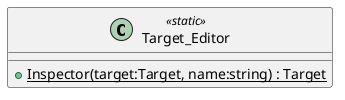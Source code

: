 @startuml
class Target_Editor <<static>> {
    + {static} Inspector(target:Target, name:string) : Target
}
@enduml
